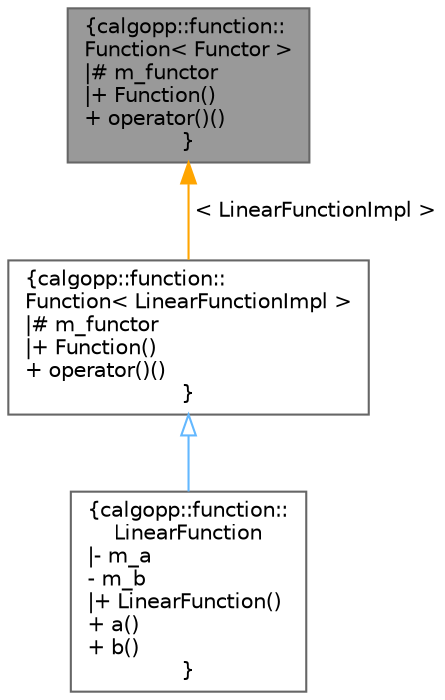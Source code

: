digraph "calgopp::function::Function&lt; Functor &gt;"
{
 // LATEX_PDF_SIZE
  bgcolor="transparent";
  edge [fontname=Helvetica,fontsize=10,labelfontname=Helvetica,labelfontsize=10];
  node [fontname=Helvetica,fontsize=10,shape=box,height=0.2,width=0.4];
  Node1 [label="{calgopp::function::\lFunction\< Functor \>\n|# m_functor\l|+ Function()\l+ operator()()\l}",height=0.2,width=0.4,color="gray40", fillcolor="grey60", style="filled", fontcolor="black",tooltip=" "];
  Node1 -> Node2 [dir="back",color="orange",style="solid",label=" \< LinearFunctionImpl \>" ];
  Node2 [label="{calgopp::function::\lFunction\< LinearFunctionImpl \>\n|# m_functor\l|+ Function()\l+ operator()()\l}",height=0.2,width=0.4,color="gray40", fillcolor="white", style="filled",URL="$classcalgopp_1_1function_1_1Function.html",tooltip=" "];
  Node2 -> Node3 [dir="back",color="steelblue1",style="solid",arrowtail="onormal"];
  Node3 [label="{calgopp::function::\lLinearFunction\n|- m_a\l- m_b\l|+ LinearFunction()\l+ a()\l+ b()\l}",height=0.2,width=0.4,color="gray40", fillcolor="white", style="filled",URL="$classcalgopp_1_1function_1_1LinearFunction.html",tooltip=" "];
}
